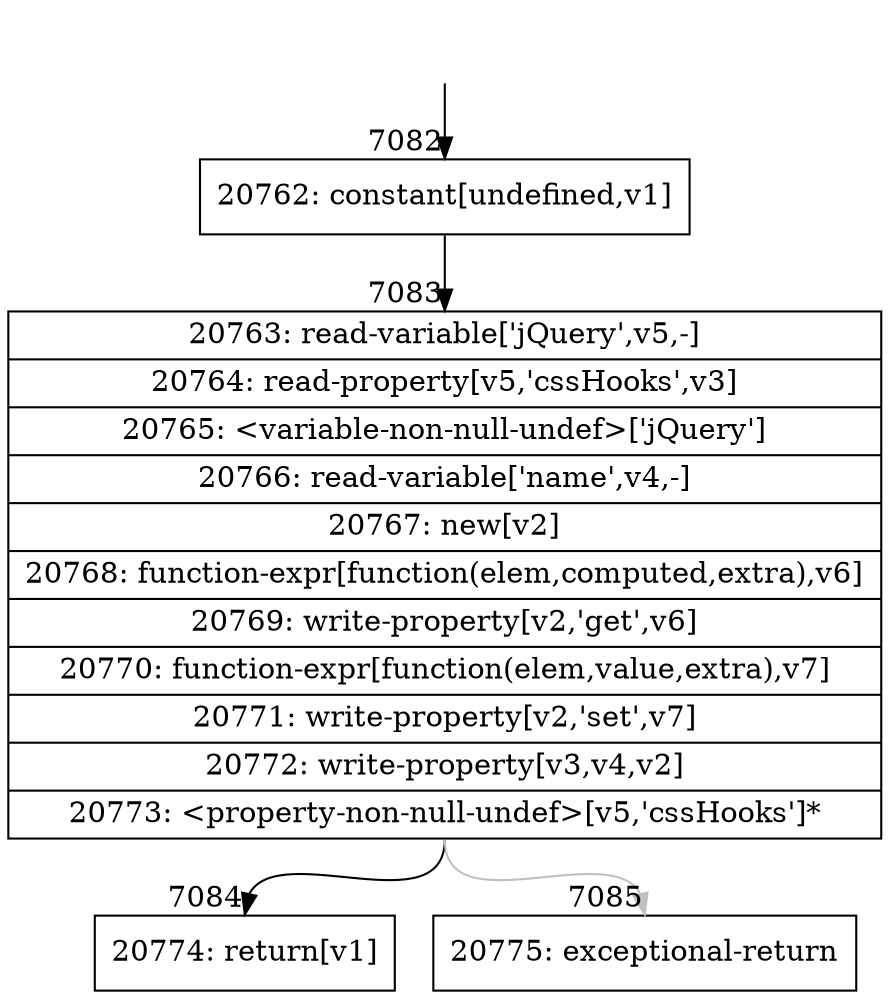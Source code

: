 digraph {
rankdir="TD"
BB_entry439[shape=none,label=""];
BB_entry439 -> BB7082 [tailport=s, headport=n, headlabel="    7082"]
BB7082 [shape=record label="{20762: constant[undefined,v1]}" ] 
BB7082 -> BB7083 [tailport=s, headport=n, headlabel="      7083"]
BB7083 [shape=record label="{20763: read-variable['jQuery',v5,-]|20764: read-property[v5,'cssHooks',v3]|20765: \<variable-non-null-undef\>['jQuery']|20766: read-variable['name',v4,-]|20767: new[v2]|20768: function-expr[function(elem,computed,extra),v6]|20769: write-property[v2,'get',v6]|20770: function-expr[function(elem,value,extra),v7]|20771: write-property[v2,'set',v7]|20772: write-property[v3,v4,v2]|20773: \<property-non-null-undef\>[v5,'cssHooks']*}" ] 
BB7083 -> BB7084 [tailport=s, headport=n, headlabel="      7084"]
BB7083 -> BB7085 [tailport=s, headport=n, color=gray, headlabel="      7085"]
BB7084 [shape=record label="{20774: return[v1]}" ] 
BB7085 [shape=record label="{20775: exceptional-return}" ] 
}
